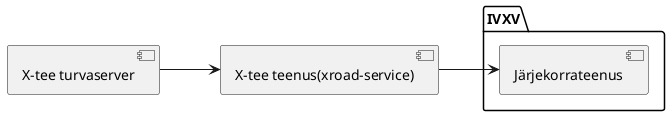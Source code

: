 @startuml

left to right direction

package "IVXV" {
    [Järjekorrateenus] as votesorder
}

[X-tee teenus(xroad-service)] as xservice
[X-tee turvaserver] as xsec

xsec --> xservice
xservice--> votesorder

@enduml
